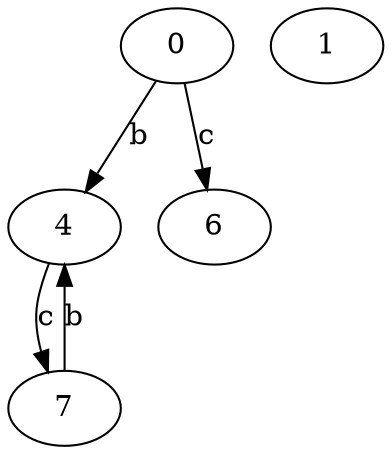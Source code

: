 strict digraph  {
0;
1;
4;
6;
7;
0 -> 4  [label=b];
0 -> 6  [label=c];
4 -> 7  [label=c];
7 -> 4  [label=b];
}
